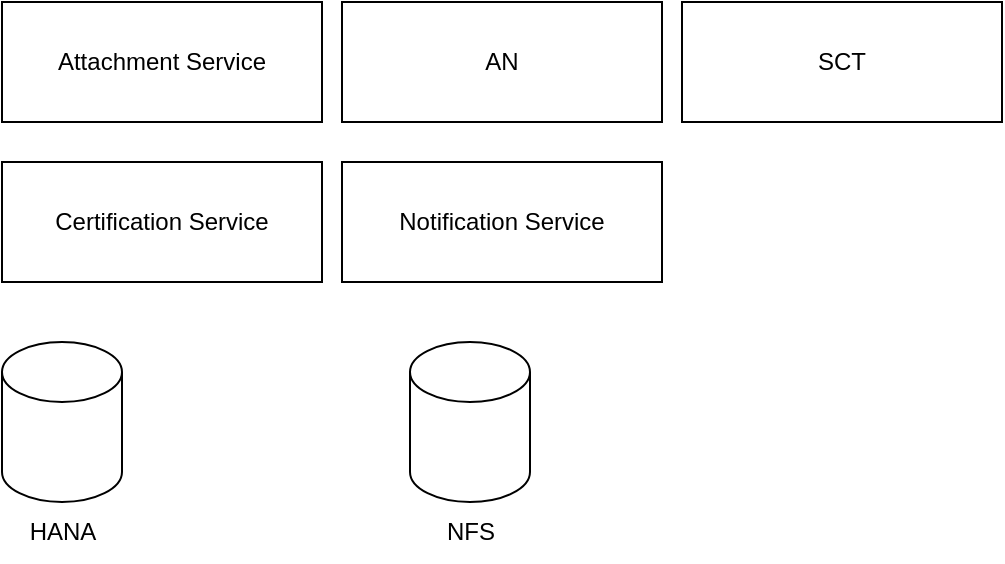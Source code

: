 <mxfile version="20.5.1" type="github">
  <diagram id="iNibahF6Y3yYVgzD8dor" name="Page-1">
    <mxGraphModel dx="984" dy="538" grid="1" gridSize="10" guides="1" tooltips="1" connect="1" arrows="1" fold="1" page="1" pageScale="1" pageWidth="827" pageHeight="1169" math="0" shadow="0">
      <root>
        <mxCell id="0" />
        <mxCell id="1" parent="0" />
        <mxCell id="B5y0qz-TB3IfU01jpHbR-1" value="Certification Service" style="rounded=0;whiteSpace=wrap;html=1;" parent="1" vertex="1">
          <mxGeometry x="150" y="290" width="160" height="60" as="geometry" />
        </mxCell>
        <mxCell id="B5y0qz-TB3IfU01jpHbR-4" value="" style="group" parent="1" vertex="1" connectable="0">
          <mxGeometry x="150" y="380" width="60" height="110" as="geometry" />
        </mxCell>
        <mxCell id="B5y0qz-TB3IfU01jpHbR-2" value="" style="shape=cylinder3;whiteSpace=wrap;html=1;boundedLbl=1;backgroundOutline=1;size=15;" parent="B5y0qz-TB3IfU01jpHbR-4" vertex="1">
          <mxGeometry width="60" height="80" as="geometry" />
        </mxCell>
        <mxCell id="B5y0qz-TB3IfU01jpHbR-3" value="HANA" style="text;html=1;align=center;verticalAlign=middle;resizable=0;points=[];autosize=1;strokeColor=none;fillColor=none;" parent="B5y0qz-TB3IfU01jpHbR-4" vertex="1">
          <mxGeometry y="80" width="60" height="30" as="geometry" />
        </mxCell>
        <mxCell id="B5y0qz-TB3IfU01jpHbR-5" value="Attachment Service" style="rounded=0;whiteSpace=wrap;html=1;" parent="1" vertex="1">
          <mxGeometry x="150" y="210" width="160" height="60" as="geometry" />
        </mxCell>
        <mxCell id="B5y0qz-TB3IfU01jpHbR-6" value="AN" style="rounded=0;whiteSpace=wrap;html=1;" parent="1" vertex="1">
          <mxGeometry x="320" y="210" width="160" height="60" as="geometry" />
        </mxCell>
        <mxCell id="B5y0qz-TB3IfU01jpHbR-7" value="Notification Service" style="rounded=0;whiteSpace=wrap;html=1;" parent="1" vertex="1">
          <mxGeometry x="320" y="290" width="160" height="60" as="geometry" />
        </mxCell>
        <mxCell id="NBC4jcn0iUTAf-bns_DX-2" value="SCT" style="rounded=0;whiteSpace=wrap;html=1;" vertex="1" parent="1">
          <mxGeometry x="490" y="210" width="160" height="60" as="geometry" />
        </mxCell>
        <mxCell id="NBC4jcn0iUTAf-bns_DX-3" value="" style="group" vertex="1" connectable="0" parent="1">
          <mxGeometry x="354" y="380" width="60" height="110" as="geometry" />
        </mxCell>
        <mxCell id="NBC4jcn0iUTAf-bns_DX-4" value="" style="shape=cylinder3;whiteSpace=wrap;html=1;boundedLbl=1;backgroundOutline=1;size=15;" vertex="1" parent="NBC4jcn0iUTAf-bns_DX-3">
          <mxGeometry width="60" height="80" as="geometry" />
        </mxCell>
        <mxCell id="NBC4jcn0iUTAf-bns_DX-5" value="NFS" style="text;html=1;align=center;verticalAlign=middle;resizable=0;points=[];autosize=1;strokeColor=none;fillColor=none;" vertex="1" parent="NBC4jcn0iUTAf-bns_DX-3">
          <mxGeometry x="5" y="80" width="50" height="30" as="geometry" />
        </mxCell>
      </root>
    </mxGraphModel>
  </diagram>
</mxfile>
